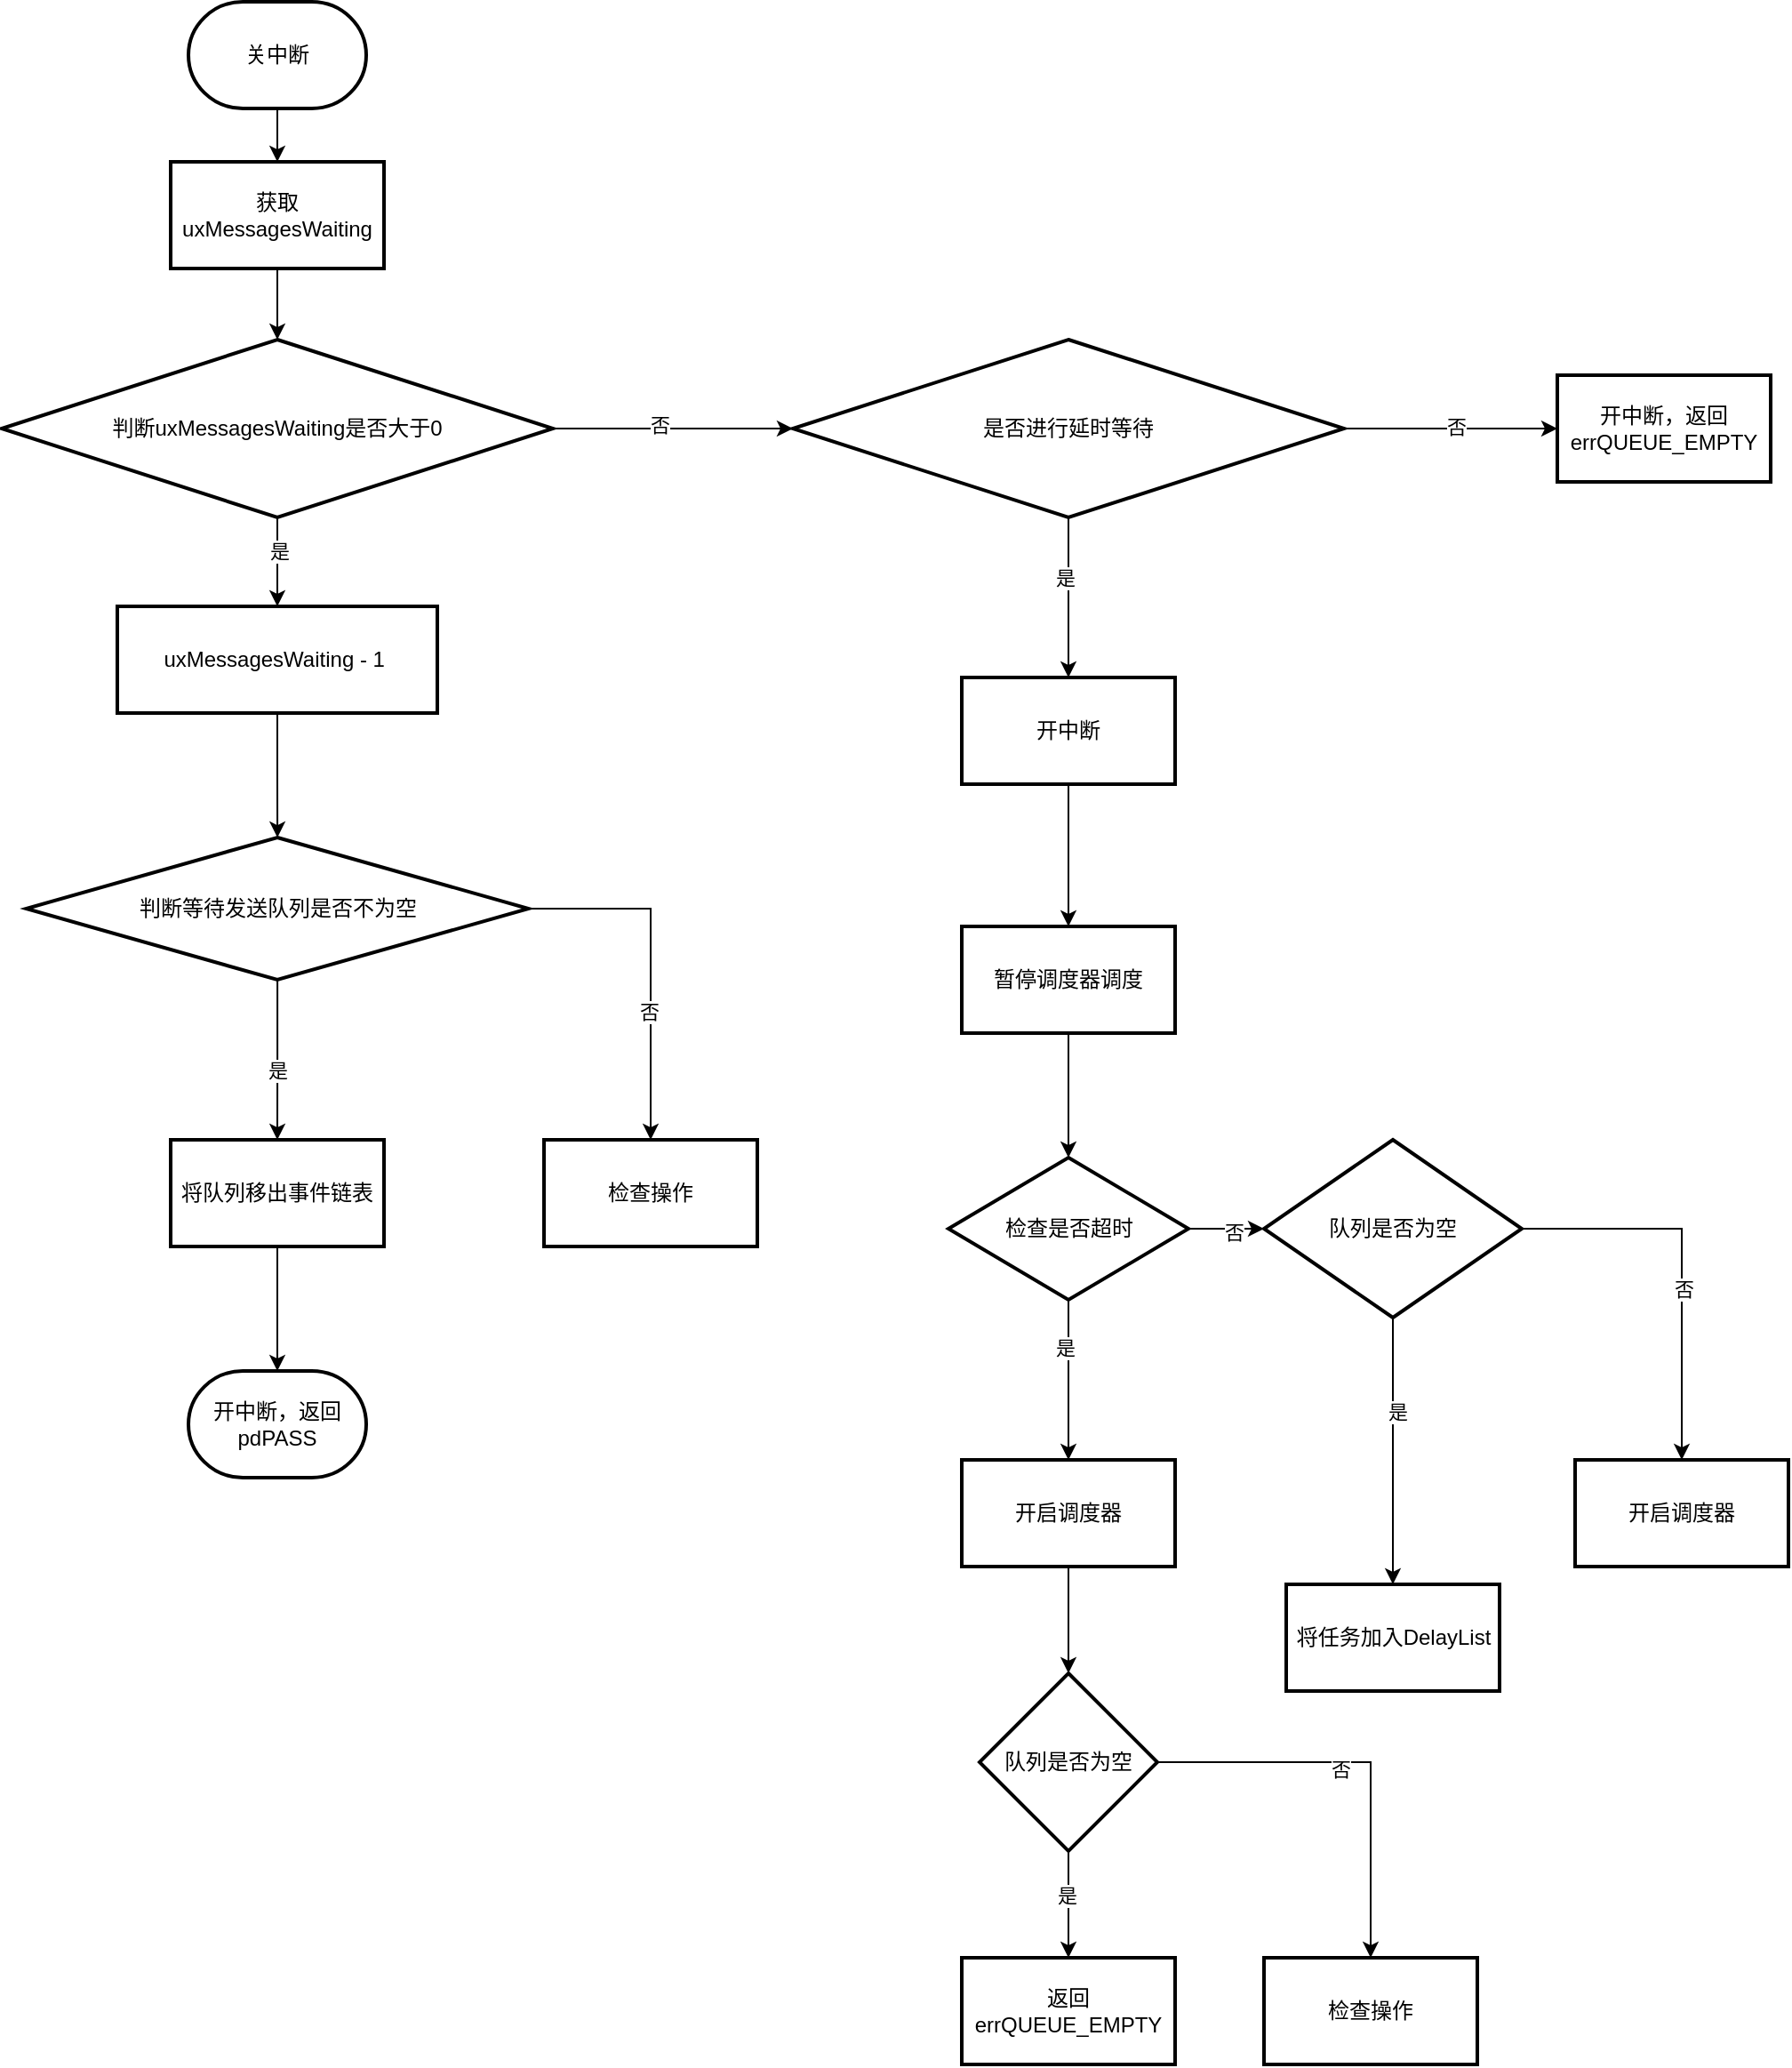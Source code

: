 <mxfile version="21.6.8" type="device">
  <diagram name="第 1 页" id="5c1PjoXH3dVWuPX3quYA">
    <mxGraphModel dx="1050" dy="629" grid="1" gridSize="10" guides="1" tooltips="1" connect="1" arrows="1" fold="1" page="1" pageScale="1" pageWidth="1169" pageHeight="1654" math="0" shadow="0">
      <root>
        <mxCell id="0" />
        <mxCell id="1" parent="0" />
        <mxCell id="Mru4mhTqVcGF33zaGlhv-3" value="" style="edgeStyle=orthogonalEdgeStyle;rounded=0;orthogonalLoop=1;jettySize=auto;html=1;" parent="1" source="Mru4mhTqVcGF33zaGlhv-1" target="Mru4mhTqVcGF33zaGlhv-2" edge="1">
          <mxGeometry relative="1" as="geometry" />
        </mxCell>
        <mxCell id="Mru4mhTqVcGF33zaGlhv-1" value="关中断" style="strokeWidth=2;html=1;shape=mxgraph.flowchart.terminator;whiteSpace=wrap;" parent="1" vertex="1">
          <mxGeometry x="260" y="200" width="100" height="60" as="geometry" />
        </mxCell>
        <mxCell id="Mru4mhTqVcGF33zaGlhv-46" style="edgeStyle=orthogonalEdgeStyle;rounded=0;orthogonalLoop=1;jettySize=auto;html=1;exitX=0.5;exitY=1;exitDx=0;exitDy=0;entryX=0.5;entryY=0;entryDx=0;entryDy=0;entryPerimeter=0;" parent="1" source="Mru4mhTqVcGF33zaGlhv-2" target="Mru4mhTqVcGF33zaGlhv-4" edge="1">
          <mxGeometry relative="1" as="geometry" />
        </mxCell>
        <mxCell id="Mru4mhTqVcGF33zaGlhv-2" value="获取uxMessagesWaiting" style="whiteSpace=wrap;html=1;strokeWidth=2;" parent="1" vertex="1">
          <mxGeometry x="250" y="290" width="120" height="60" as="geometry" />
        </mxCell>
        <mxCell id="Mru4mhTqVcGF33zaGlhv-20" value="" style="edgeStyle=orthogonalEdgeStyle;rounded=0;orthogonalLoop=1;jettySize=auto;html=1;" parent="1" source="Mru4mhTqVcGF33zaGlhv-4" target="Mru4mhTqVcGF33zaGlhv-19" edge="1">
          <mxGeometry relative="1" as="geometry" />
        </mxCell>
        <mxCell id="Mru4mhTqVcGF33zaGlhv-55" value="否" style="edgeLabel;html=1;align=center;verticalAlign=middle;resizable=0;points=[];" parent="Mru4mhTqVcGF33zaGlhv-20" vertex="1" connectable="0">
          <mxGeometry x="-0.119" y="2" relative="1" as="geometry">
            <mxPoint as="offset" />
          </mxGeometry>
        </mxCell>
        <mxCell id="spAPzGx9GFf8CbgTjTvX-2" value="" style="edgeStyle=orthogonalEdgeStyle;rounded=0;orthogonalLoop=1;jettySize=auto;html=1;" edge="1" parent="1" source="Mru4mhTqVcGF33zaGlhv-4" target="spAPzGx9GFf8CbgTjTvX-1">
          <mxGeometry relative="1" as="geometry" />
        </mxCell>
        <mxCell id="spAPzGx9GFf8CbgTjTvX-3" value="是" style="edgeLabel;html=1;align=center;verticalAlign=middle;resizable=0;points=[];" vertex="1" connectable="0" parent="spAPzGx9GFf8CbgTjTvX-2">
          <mxGeometry x="-0.24" y="1" relative="1" as="geometry">
            <mxPoint as="offset" />
          </mxGeometry>
        </mxCell>
        <mxCell id="Mru4mhTqVcGF33zaGlhv-4" value="判断uxMessagesWaiting是否大于0" style="strokeWidth=2;html=1;shape=mxgraph.flowchart.decision;whiteSpace=wrap;" parent="1" vertex="1">
          <mxGeometry x="155" y="390" width="310" height="100" as="geometry" />
        </mxCell>
        <mxCell id="Mru4mhTqVcGF33zaGlhv-10" value="" style="edgeStyle=orthogonalEdgeStyle;rounded=0;orthogonalLoop=1;jettySize=auto;html=1;" parent="1" source="Mru4mhTqVcGF33zaGlhv-7" target="Mru4mhTqVcGF33zaGlhv-9" edge="1">
          <mxGeometry relative="1" as="geometry" />
        </mxCell>
        <mxCell id="Mru4mhTqVcGF33zaGlhv-32" value="是" style="edgeLabel;html=1;align=center;verticalAlign=middle;resizable=0;points=[];" parent="Mru4mhTqVcGF33zaGlhv-10" vertex="1" connectable="0">
          <mxGeometry x="0.133" relative="1" as="geometry">
            <mxPoint as="offset" />
          </mxGeometry>
        </mxCell>
        <mxCell id="Mru4mhTqVcGF33zaGlhv-12" value="" style="edgeStyle=orthogonalEdgeStyle;rounded=0;orthogonalLoop=1;jettySize=auto;html=1;" parent="1" source="Mru4mhTqVcGF33zaGlhv-7" target="Mru4mhTqVcGF33zaGlhv-11" edge="1">
          <mxGeometry relative="1" as="geometry" />
        </mxCell>
        <mxCell id="Mru4mhTqVcGF33zaGlhv-56" value="否" style="edgeLabel;html=1;align=center;verticalAlign=middle;resizable=0;points=[];" parent="Mru4mhTqVcGF33zaGlhv-12" vertex="1" connectable="0">
          <mxGeometry x="0.275" y="-1" relative="1" as="geometry">
            <mxPoint as="offset" />
          </mxGeometry>
        </mxCell>
        <mxCell id="Mru4mhTqVcGF33zaGlhv-7" value="判断等待发送队列是否不为空" style="rhombus;whiteSpace=wrap;html=1;strokeWidth=2;" parent="1" vertex="1">
          <mxGeometry x="168.75" y="670" width="282.5" height="80" as="geometry" />
        </mxCell>
        <mxCell id="Mru4mhTqVcGF33zaGlhv-17" style="edgeStyle=orthogonalEdgeStyle;rounded=0;orthogonalLoop=1;jettySize=auto;html=1;exitX=0.5;exitY=1;exitDx=0;exitDy=0;" parent="1" source="Mru4mhTqVcGF33zaGlhv-9" target="Mru4mhTqVcGF33zaGlhv-16" edge="1">
          <mxGeometry relative="1" as="geometry" />
        </mxCell>
        <mxCell id="Mru4mhTqVcGF33zaGlhv-9" value="将队列移出事件链表" style="whiteSpace=wrap;html=1;strokeWidth=2;" parent="1" vertex="1">
          <mxGeometry x="250" y="840" width="120" height="60" as="geometry" />
        </mxCell>
        <mxCell id="Mru4mhTqVcGF33zaGlhv-11" value="检查操作" style="whiteSpace=wrap;html=1;strokeWidth=2;" parent="1" vertex="1">
          <mxGeometry x="460" y="840" width="120" height="60" as="geometry" />
        </mxCell>
        <mxCell id="Mru4mhTqVcGF33zaGlhv-16" value="开中断，返回pdPASS" style="strokeWidth=2;html=1;shape=mxgraph.flowchart.terminator;whiteSpace=wrap;" parent="1" vertex="1">
          <mxGeometry x="260" y="970" width="100" height="60" as="geometry" />
        </mxCell>
        <mxCell id="Mru4mhTqVcGF33zaGlhv-22" value="" style="edgeStyle=orthogonalEdgeStyle;rounded=0;orthogonalLoop=1;jettySize=auto;html=1;" parent="1" source="Mru4mhTqVcGF33zaGlhv-19" target="Mru4mhTqVcGF33zaGlhv-21" edge="1">
          <mxGeometry relative="1" as="geometry" />
        </mxCell>
        <mxCell id="Mru4mhTqVcGF33zaGlhv-58" value="否" style="edgeLabel;html=1;align=center;verticalAlign=middle;resizable=0;points=[];" parent="Mru4mhTqVcGF33zaGlhv-22" vertex="1" connectable="0">
          <mxGeometry x="0.04" y="1" relative="1" as="geometry">
            <mxPoint as="offset" />
          </mxGeometry>
        </mxCell>
        <mxCell id="Mru4mhTqVcGF33zaGlhv-24" value="" style="edgeStyle=orthogonalEdgeStyle;rounded=0;orthogonalLoop=1;jettySize=auto;html=1;" parent="1" source="Mru4mhTqVcGF33zaGlhv-19" target="Mru4mhTqVcGF33zaGlhv-23" edge="1">
          <mxGeometry relative="1" as="geometry" />
        </mxCell>
        <mxCell id="Mru4mhTqVcGF33zaGlhv-57" value="是" style="edgeLabel;html=1;align=center;verticalAlign=middle;resizable=0;points=[];" parent="Mru4mhTqVcGF33zaGlhv-24" vertex="1" connectable="0">
          <mxGeometry x="-0.252" y="-2" relative="1" as="geometry">
            <mxPoint as="offset" />
          </mxGeometry>
        </mxCell>
        <mxCell id="Mru4mhTqVcGF33zaGlhv-19" value="是否进行延时等待" style="strokeWidth=2;html=1;shape=mxgraph.flowchart.decision;whiteSpace=wrap;" parent="1" vertex="1">
          <mxGeometry x="600" y="390" width="310" height="100" as="geometry" />
        </mxCell>
        <mxCell id="Mru4mhTqVcGF33zaGlhv-21" value="开中断，返回errQUEUE_EMPTY" style="whiteSpace=wrap;html=1;strokeWidth=2;" parent="1" vertex="1">
          <mxGeometry x="1030" y="410" width="120" height="60" as="geometry" />
        </mxCell>
        <mxCell id="Mru4mhTqVcGF33zaGlhv-26" value="" style="edgeStyle=orthogonalEdgeStyle;rounded=0;orthogonalLoop=1;jettySize=auto;html=1;" parent="1" source="Mru4mhTqVcGF33zaGlhv-23" target="Mru4mhTqVcGF33zaGlhv-25" edge="1">
          <mxGeometry relative="1" as="geometry" />
        </mxCell>
        <mxCell id="Mru4mhTqVcGF33zaGlhv-23" value="开中断" style="whiteSpace=wrap;html=1;strokeWidth=2;" parent="1" vertex="1">
          <mxGeometry x="695" y="580" width="120" height="60" as="geometry" />
        </mxCell>
        <mxCell id="Mru4mhTqVcGF33zaGlhv-28" value="" style="edgeStyle=orthogonalEdgeStyle;rounded=0;orthogonalLoop=1;jettySize=auto;html=1;" parent="1" source="Mru4mhTqVcGF33zaGlhv-25" target="Mru4mhTqVcGF33zaGlhv-27" edge="1">
          <mxGeometry relative="1" as="geometry" />
        </mxCell>
        <mxCell id="Mru4mhTqVcGF33zaGlhv-25" value="暂停调度器调度" style="whiteSpace=wrap;html=1;strokeWidth=2;" parent="1" vertex="1">
          <mxGeometry x="695" y="720" width="120" height="60" as="geometry" />
        </mxCell>
        <mxCell id="Mru4mhTqVcGF33zaGlhv-34" value="" style="edgeStyle=orthogonalEdgeStyle;rounded=0;orthogonalLoop=1;jettySize=auto;html=1;" parent="1" source="Mru4mhTqVcGF33zaGlhv-27" target="Mru4mhTqVcGF33zaGlhv-33" edge="1">
          <mxGeometry relative="1" as="geometry" />
        </mxCell>
        <mxCell id="Mru4mhTqVcGF33zaGlhv-37" value="是" style="edgeLabel;html=1;align=center;verticalAlign=middle;resizable=0;points=[];" parent="Mru4mhTqVcGF33zaGlhv-34" vertex="1" connectable="0">
          <mxGeometry x="-0.4" y="-2" relative="1" as="geometry">
            <mxPoint as="offset" />
          </mxGeometry>
        </mxCell>
        <mxCell id="Mru4mhTqVcGF33zaGlhv-38" style="edgeStyle=orthogonalEdgeStyle;rounded=0;orthogonalLoop=1;jettySize=auto;html=1;" parent="1" source="Mru4mhTqVcGF33zaGlhv-27" target="Mru4mhTqVcGF33zaGlhv-31" edge="1">
          <mxGeometry relative="1" as="geometry" />
        </mxCell>
        <mxCell id="Mru4mhTqVcGF33zaGlhv-39" value="否" style="edgeLabel;html=1;align=center;verticalAlign=middle;resizable=0;points=[];" parent="Mru4mhTqVcGF33zaGlhv-38" vertex="1" connectable="0">
          <mxGeometry x="0.181" y="-2" relative="1" as="geometry">
            <mxPoint as="offset" />
          </mxGeometry>
        </mxCell>
        <mxCell id="Mru4mhTqVcGF33zaGlhv-27" value="检查是否超时" style="rhombus;whiteSpace=wrap;html=1;strokeWidth=2;" parent="1" vertex="1">
          <mxGeometry x="687.5" y="850" width="135" height="80" as="geometry" />
        </mxCell>
        <mxCell id="Mru4mhTqVcGF33zaGlhv-36" value="" style="edgeStyle=orthogonalEdgeStyle;rounded=0;orthogonalLoop=1;jettySize=auto;html=1;" parent="1" source="Mru4mhTqVcGF33zaGlhv-31" target="Mru4mhTqVcGF33zaGlhv-35" edge="1">
          <mxGeometry relative="1" as="geometry" />
        </mxCell>
        <mxCell id="Mru4mhTqVcGF33zaGlhv-48" value="是" style="edgeLabel;html=1;align=center;verticalAlign=middle;resizable=0;points=[];" parent="Mru4mhTqVcGF33zaGlhv-36" vertex="1" connectable="0">
          <mxGeometry x="-0.296" y="2" relative="1" as="geometry">
            <mxPoint as="offset" />
          </mxGeometry>
        </mxCell>
        <mxCell id="Mru4mhTqVcGF33zaGlhv-52" value="" style="edgeStyle=orthogonalEdgeStyle;rounded=0;orthogonalLoop=1;jettySize=auto;html=1;" parent="1" source="Mru4mhTqVcGF33zaGlhv-31" target="Mru4mhTqVcGF33zaGlhv-51" edge="1">
          <mxGeometry relative="1" as="geometry" />
        </mxCell>
        <mxCell id="Mru4mhTqVcGF33zaGlhv-53" value="否" style="edgeLabel;html=1;align=center;verticalAlign=middle;resizable=0;points=[];" parent="Mru4mhTqVcGF33zaGlhv-52" vertex="1" connectable="0">
          <mxGeometry x="0.125" y="1" relative="1" as="geometry">
            <mxPoint as="offset" />
          </mxGeometry>
        </mxCell>
        <mxCell id="Mru4mhTqVcGF33zaGlhv-31" value="队列是否为空" style="strokeWidth=2;html=1;shape=mxgraph.flowchart.decision;whiteSpace=wrap;" parent="1" vertex="1">
          <mxGeometry x="865" y="840" width="145" height="100" as="geometry" />
        </mxCell>
        <mxCell id="Mru4mhTqVcGF33zaGlhv-41" value="" style="edgeStyle=orthogonalEdgeStyle;rounded=0;orthogonalLoop=1;jettySize=auto;html=1;" parent="1" source="Mru4mhTqVcGF33zaGlhv-33" target="Mru4mhTqVcGF33zaGlhv-40" edge="1">
          <mxGeometry relative="1" as="geometry" />
        </mxCell>
        <mxCell id="Mru4mhTqVcGF33zaGlhv-33" value="开启调度器" style="whiteSpace=wrap;html=1;strokeWidth=2;" parent="1" vertex="1">
          <mxGeometry x="695" y="1020" width="120" height="60" as="geometry" />
        </mxCell>
        <mxCell id="Mru4mhTqVcGF33zaGlhv-35" value="将任务加入DelayList" style="whiteSpace=wrap;html=1;strokeWidth=2;" parent="1" vertex="1">
          <mxGeometry x="877.5" y="1090" width="120" height="60" as="geometry" />
        </mxCell>
        <mxCell id="Mru4mhTqVcGF33zaGlhv-43" value="" style="edgeStyle=orthogonalEdgeStyle;rounded=0;orthogonalLoop=1;jettySize=auto;html=1;" parent="1" source="Mru4mhTqVcGF33zaGlhv-40" target="Mru4mhTqVcGF33zaGlhv-42" edge="1">
          <mxGeometry relative="1" as="geometry" />
        </mxCell>
        <mxCell id="Mru4mhTqVcGF33zaGlhv-49" value="是" style="edgeLabel;html=1;align=center;verticalAlign=middle;resizable=0;points=[];" parent="Mru4mhTqVcGF33zaGlhv-43" vertex="1" connectable="0">
          <mxGeometry x="-0.169" y="-1" relative="1" as="geometry">
            <mxPoint as="offset" />
          </mxGeometry>
        </mxCell>
        <mxCell id="Mru4mhTqVcGF33zaGlhv-45" value="" style="edgeStyle=orthogonalEdgeStyle;rounded=0;orthogonalLoop=1;jettySize=auto;html=1;" parent="1" source="Mru4mhTqVcGF33zaGlhv-40" target="Mru4mhTqVcGF33zaGlhv-44" edge="1">
          <mxGeometry relative="1" as="geometry" />
        </mxCell>
        <mxCell id="Mru4mhTqVcGF33zaGlhv-50" value="否" style="edgeLabel;html=1;align=center;verticalAlign=middle;resizable=0;points=[];" parent="Mru4mhTqVcGF33zaGlhv-45" vertex="1" connectable="0">
          <mxGeometry x="-0.109" y="-4" relative="1" as="geometry">
            <mxPoint as="offset" />
          </mxGeometry>
        </mxCell>
        <mxCell id="Mru4mhTqVcGF33zaGlhv-40" value="队列是否为空" style="strokeWidth=2;html=1;shape=mxgraph.flowchart.decision;whiteSpace=wrap;" parent="1" vertex="1">
          <mxGeometry x="705" y="1140" width="100" height="100" as="geometry" />
        </mxCell>
        <mxCell id="Mru4mhTqVcGF33zaGlhv-42" value="返回errQUEUE_EMPTY" style="whiteSpace=wrap;html=1;strokeWidth=2;" parent="1" vertex="1">
          <mxGeometry x="695" y="1300" width="120" height="60" as="geometry" />
        </mxCell>
        <mxCell id="Mru4mhTqVcGF33zaGlhv-44" value="检查操作" style="whiteSpace=wrap;html=1;strokeWidth=2;" parent="1" vertex="1">
          <mxGeometry x="865" y="1300" width="120" height="60" as="geometry" />
        </mxCell>
        <mxCell id="Mru4mhTqVcGF33zaGlhv-51" value="开启调度器" style="whiteSpace=wrap;html=1;strokeWidth=2;" parent="1" vertex="1">
          <mxGeometry x="1040" y="1020" width="120" height="60" as="geometry" />
        </mxCell>
        <mxCell id="spAPzGx9GFf8CbgTjTvX-4" style="edgeStyle=orthogonalEdgeStyle;rounded=0;orthogonalLoop=1;jettySize=auto;html=1;exitX=0.5;exitY=1;exitDx=0;exitDy=0;" edge="1" parent="1" source="spAPzGx9GFf8CbgTjTvX-1" target="Mru4mhTqVcGF33zaGlhv-7">
          <mxGeometry relative="1" as="geometry" />
        </mxCell>
        <mxCell id="spAPzGx9GFf8CbgTjTvX-1" value="uxMessagesWaiting - 1&amp;nbsp;" style="whiteSpace=wrap;html=1;strokeWidth=2;" vertex="1" parent="1">
          <mxGeometry x="220" y="540" width="180" height="60" as="geometry" />
        </mxCell>
      </root>
    </mxGraphModel>
  </diagram>
</mxfile>
